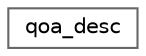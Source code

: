 digraph "Graphical Class Hierarchy"
{
 // LATEX_PDF_SIZE
  bgcolor="transparent";
  edge [fontname=Helvetica,fontsize=10,labelfontname=Helvetica,labelfontsize=10];
  node [fontname=Helvetica,fontsize=10,shape=box,height=0.2,width=0.4];
  rankdir="LR";
  Node0 [id="Node000000",label="qoa_desc",height=0.2,width=0.4,color="grey40", fillcolor="white", style="filled",URL="$structqoa__desc.html",tooltip=" "];
}
